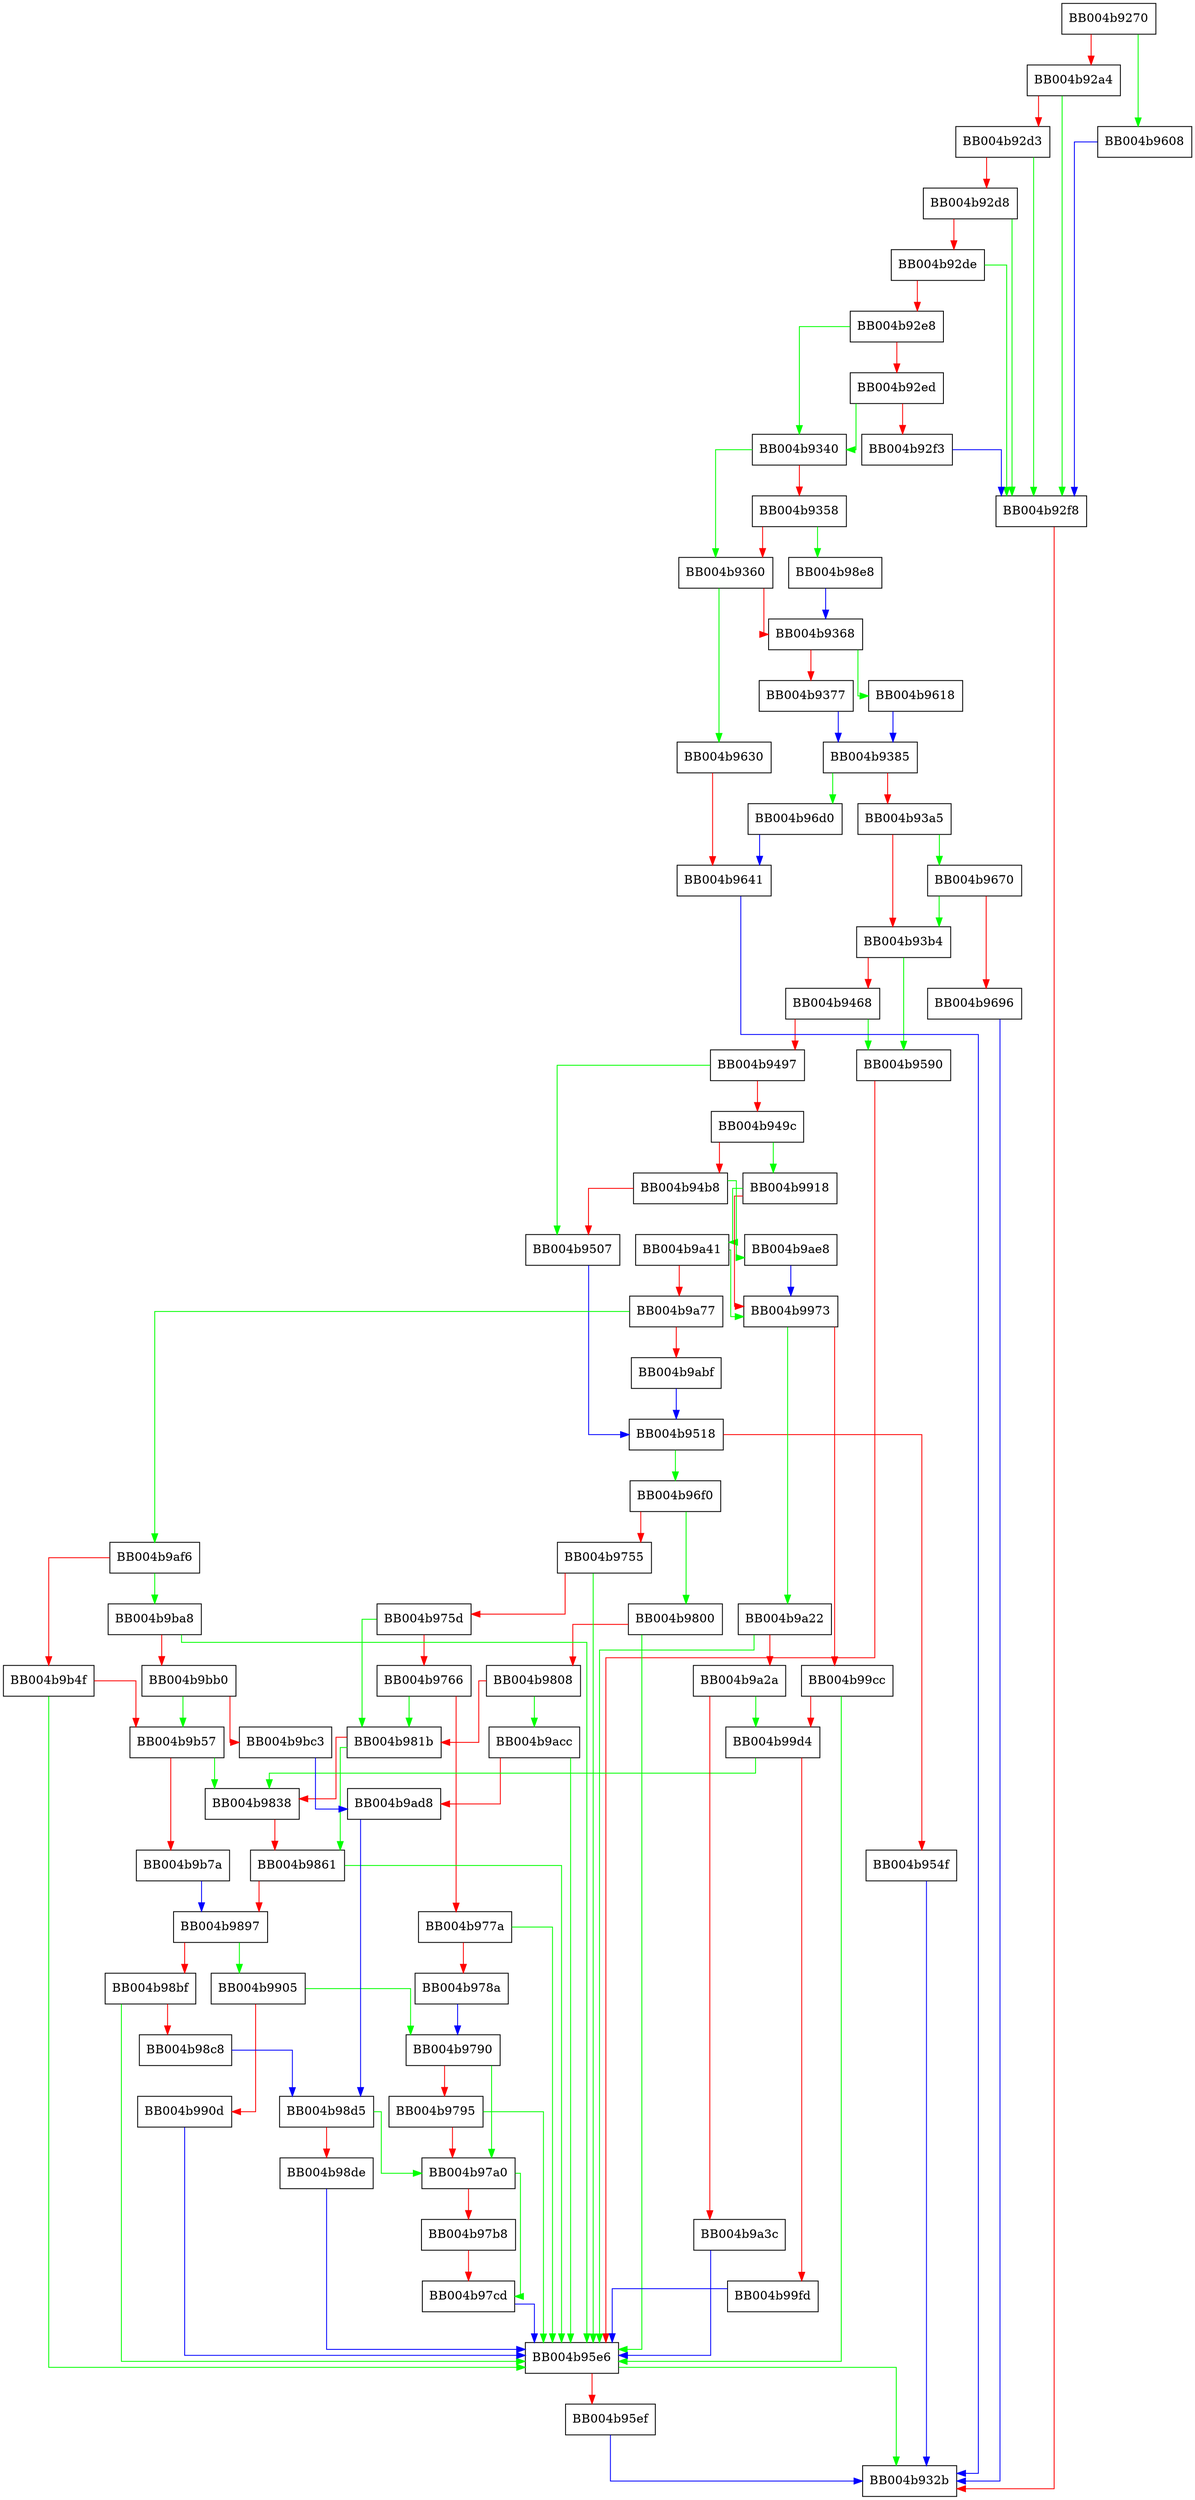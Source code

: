 digraph ossl_qrl_enc_level_set_provide_secret {
  node [shape="box"];
  graph [splines=ortho];
  BB004b9270 -> BB004b9608 [color="green"];
  BB004b9270 -> BB004b92a4 [color="red"];
  BB004b92a4 -> BB004b92f8 [color="green"];
  BB004b92a4 -> BB004b92d3 [color="red"];
  BB004b92d3 -> BB004b92f8 [color="green"];
  BB004b92d3 -> BB004b92d8 [color="red"];
  BB004b92d8 -> BB004b92f8 [color="green"];
  BB004b92d8 -> BB004b92de [color="red"];
  BB004b92de -> BB004b92f8 [color="green"];
  BB004b92de -> BB004b92e8 [color="red"];
  BB004b92e8 -> BB004b9340 [color="green"];
  BB004b92e8 -> BB004b92ed [color="red"];
  BB004b92ed -> BB004b9340 [color="green"];
  BB004b92ed -> BB004b92f3 [color="red"];
  BB004b92f3 -> BB004b92f8 [color="blue"];
  BB004b92f8 -> BB004b932b [color="red"];
  BB004b9340 -> BB004b9360 [color="green"];
  BB004b9340 -> BB004b9358 [color="red"];
  BB004b9358 -> BB004b98e8 [color="green"];
  BB004b9358 -> BB004b9360 [color="red"];
  BB004b9360 -> BB004b9630 [color="green"];
  BB004b9360 -> BB004b9368 [color="red"];
  BB004b9368 -> BB004b9618 [color="green"];
  BB004b9368 -> BB004b9377 [color="red"];
  BB004b9377 -> BB004b9385 [color="blue"];
  BB004b9385 -> BB004b96d0 [color="green"];
  BB004b9385 -> BB004b93a5 [color="red"];
  BB004b93a5 -> BB004b9670 [color="green"];
  BB004b93a5 -> BB004b93b4 [color="red"];
  BB004b93b4 -> BB004b9590 [color="green"];
  BB004b93b4 -> BB004b9468 [color="red"];
  BB004b9468 -> BB004b9590 [color="green"];
  BB004b9468 -> BB004b9497 [color="red"];
  BB004b9497 -> BB004b9507 [color="green"];
  BB004b9497 -> BB004b949c [color="red"];
  BB004b949c -> BB004b9918 [color="green"];
  BB004b949c -> BB004b94b8 [color="red"];
  BB004b94b8 -> BB004b9ae8 [color="green"];
  BB004b94b8 -> BB004b9507 [color="red"];
  BB004b9507 -> BB004b9518 [color="blue"];
  BB004b9518 -> BB004b96f0 [color="green"];
  BB004b9518 -> BB004b954f [color="red"];
  BB004b954f -> BB004b932b [color="blue"];
  BB004b9590 -> BB004b95e6 [color="red"];
  BB004b95e6 -> BB004b932b [color="green"];
  BB004b95e6 -> BB004b95ef [color="red"];
  BB004b95ef -> BB004b932b [color="blue"];
  BB004b9608 -> BB004b92f8 [color="blue"];
  BB004b9618 -> BB004b9385 [color="blue"];
  BB004b9630 -> BB004b9641 [color="red"];
  BB004b9641 -> BB004b932b [color="blue"];
  BB004b9670 -> BB004b93b4 [color="green"];
  BB004b9670 -> BB004b9696 [color="red"];
  BB004b9696 -> BB004b932b [color="blue"];
  BB004b96d0 -> BB004b9641 [color="blue"];
  BB004b96f0 -> BB004b9800 [color="green"];
  BB004b96f0 -> BB004b9755 [color="red"];
  BB004b9755 -> BB004b95e6 [color="green"];
  BB004b9755 -> BB004b975d [color="red"];
  BB004b975d -> BB004b981b [color="green"];
  BB004b975d -> BB004b9766 [color="red"];
  BB004b9766 -> BB004b981b [color="green"];
  BB004b9766 -> BB004b977a [color="red"];
  BB004b977a -> BB004b95e6 [color="green"];
  BB004b977a -> BB004b978a [color="red"];
  BB004b978a -> BB004b9790 [color="blue"];
  BB004b9790 -> BB004b97a0 [color="green"];
  BB004b9790 -> BB004b9795 [color="red"];
  BB004b9795 -> BB004b95e6 [color="green"];
  BB004b9795 -> BB004b97a0 [color="red"];
  BB004b97a0 -> BB004b97cd [color="green"];
  BB004b97a0 -> BB004b97b8 [color="red"];
  BB004b97b8 -> BB004b97cd [color="red"];
  BB004b97cd -> BB004b95e6 [color="blue"];
  BB004b9800 -> BB004b95e6 [color="green"];
  BB004b9800 -> BB004b9808 [color="red"];
  BB004b9808 -> BB004b9acc [color="green"];
  BB004b9808 -> BB004b981b [color="red"];
  BB004b981b -> BB004b9861 [color="green"];
  BB004b981b -> BB004b9838 [color="red"];
  BB004b9838 -> BB004b9861 [color="red"];
  BB004b9861 -> BB004b95e6 [color="green"];
  BB004b9861 -> BB004b9897 [color="red"];
  BB004b9897 -> BB004b9905 [color="green"];
  BB004b9897 -> BB004b98bf [color="red"];
  BB004b98bf -> BB004b95e6 [color="green"];
  BB004b98bf -> BB004b98c8 [color="red"];
  BB004b98c8 -> BB004b98d5 [color="blue"];
  BB004b98d5 -> BB004b97a0 [color="green"];
  BB004b98d5 -> BB004b98de [color="red"];
  BB004b98de -> BB004b95e6 [color="blue"];
  BB004b98e8 -> BB004b9368 [color="blue"];
  BB004b9905 -> BB004b9790 [color="green"];
  BB004b9905 -> BB004b990d [color="red"];
  BB004b990d -> BB004b95e6 [color="blue"];
  BB004b9918 -> BB004b9a41 [color="green"];
  BB004b9918 -> BB004b9973 [color="red"];
  BB004b9973 -> BB004b9a22 [color="green"];
  BB004b9973 -> BB004b99cc [color="red"];
  BB004b99cc -> BB004b95e6 [color="green"];
  BB004b99cc -> BB004b99d4 [color="red"];
  BB004b99d4 -> BB004b9838 [color="green"];
  BB004b99d4 -> BB004b99fd [color="red"];
  BB004b99fd -> BB004b95e6 [color="blue"];
  BB004b9a22 -> BB004b95e6 [color="green"];
  BB004b9a22 -> BB004b9a2a [color="red"];
  BB004b9a2a -> BB004b99d4 [color="green"];
  BB004b9a2a -> BB004b9a3c [color="red"];
  BB004b9a3c -> BB004b95e6 [color="blue"];
  BB004b9a41 -> BB004b9973 [color="green"];
  BB004b9a41 -> BB004b9a77 [color="red"];
  BB004b9a77 -> BB004b9af6 [color="green"];
  BB004b9a77 -> BB004b9abf [color="red"];
  BB004b9abf -> BB004b9518 [color="blue"];
  BB004b9acc -> BB004b95e6 [color="green"];
  BB004b9acc -> BB004b9ad8 [color="red"];
  BB004b9ad8 -> BB004b98d5 [color="blue"];
  BB004b9ae8 -> BB004b9973 [color="blue"];
  BB004b9af6 -> BB004b9ba8 [color="green"];
  BB004b9af6 -> BB004b9b4f [color="red"];
  BB004b9b4f -> BB004b95e6 [color="green"];
  BB004b9b4f -> BB004b9b57 [color="red"];
  BB004b9b57 -> BB004b9838 [color="green"];
  BB004b9b57 -> BB004b9b7a [color="red"];
  BB004b9b7a -> BB004b9897 [color="blue"];
  BB004b9ba8 -> BB004b95e6 [color="green"];
  BB004b9ba8 -> BB004b9bb0 [color="red"];
  BB004b9bb0 -> BB004b9b57 [color="green"];
  BB004b9bb0 -> BB004b9bc3 [color="red"];
  BB004b9bc3 -> BB004b9ad8 [color="blue"];
}